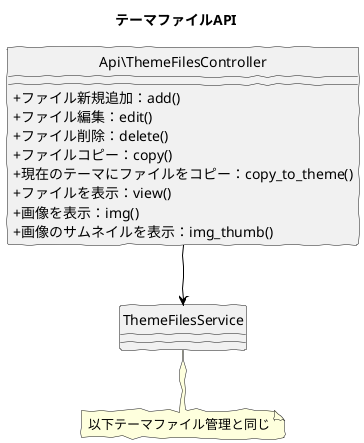 @startuml
skinparam handwritten true
skinparam backgroundColor white
hide circle
skinparam classAttributeIconSize 0

title テーマファイルAPI

class Api\ThemeFilesController {
  + ファイル新規追加：add()
  + ファイル編集：edit()
  + ファイル削除：delete()
  + ファイルコピー：copy()
  + 現在のテーマにファイルをコピー：copy_to_theme()
  + ファイルを表示：view()
  + 画像を表示：img()
  + 画像のサムネイルを表示：img_thumb()
}

class ThemeFilesService {
}

Api\ThemeFilesController -down[#Black]-> ThemeFilesService

note "以下テーマファイル管理と同じ" as note
ThemeFilesService .. note

@enduml
